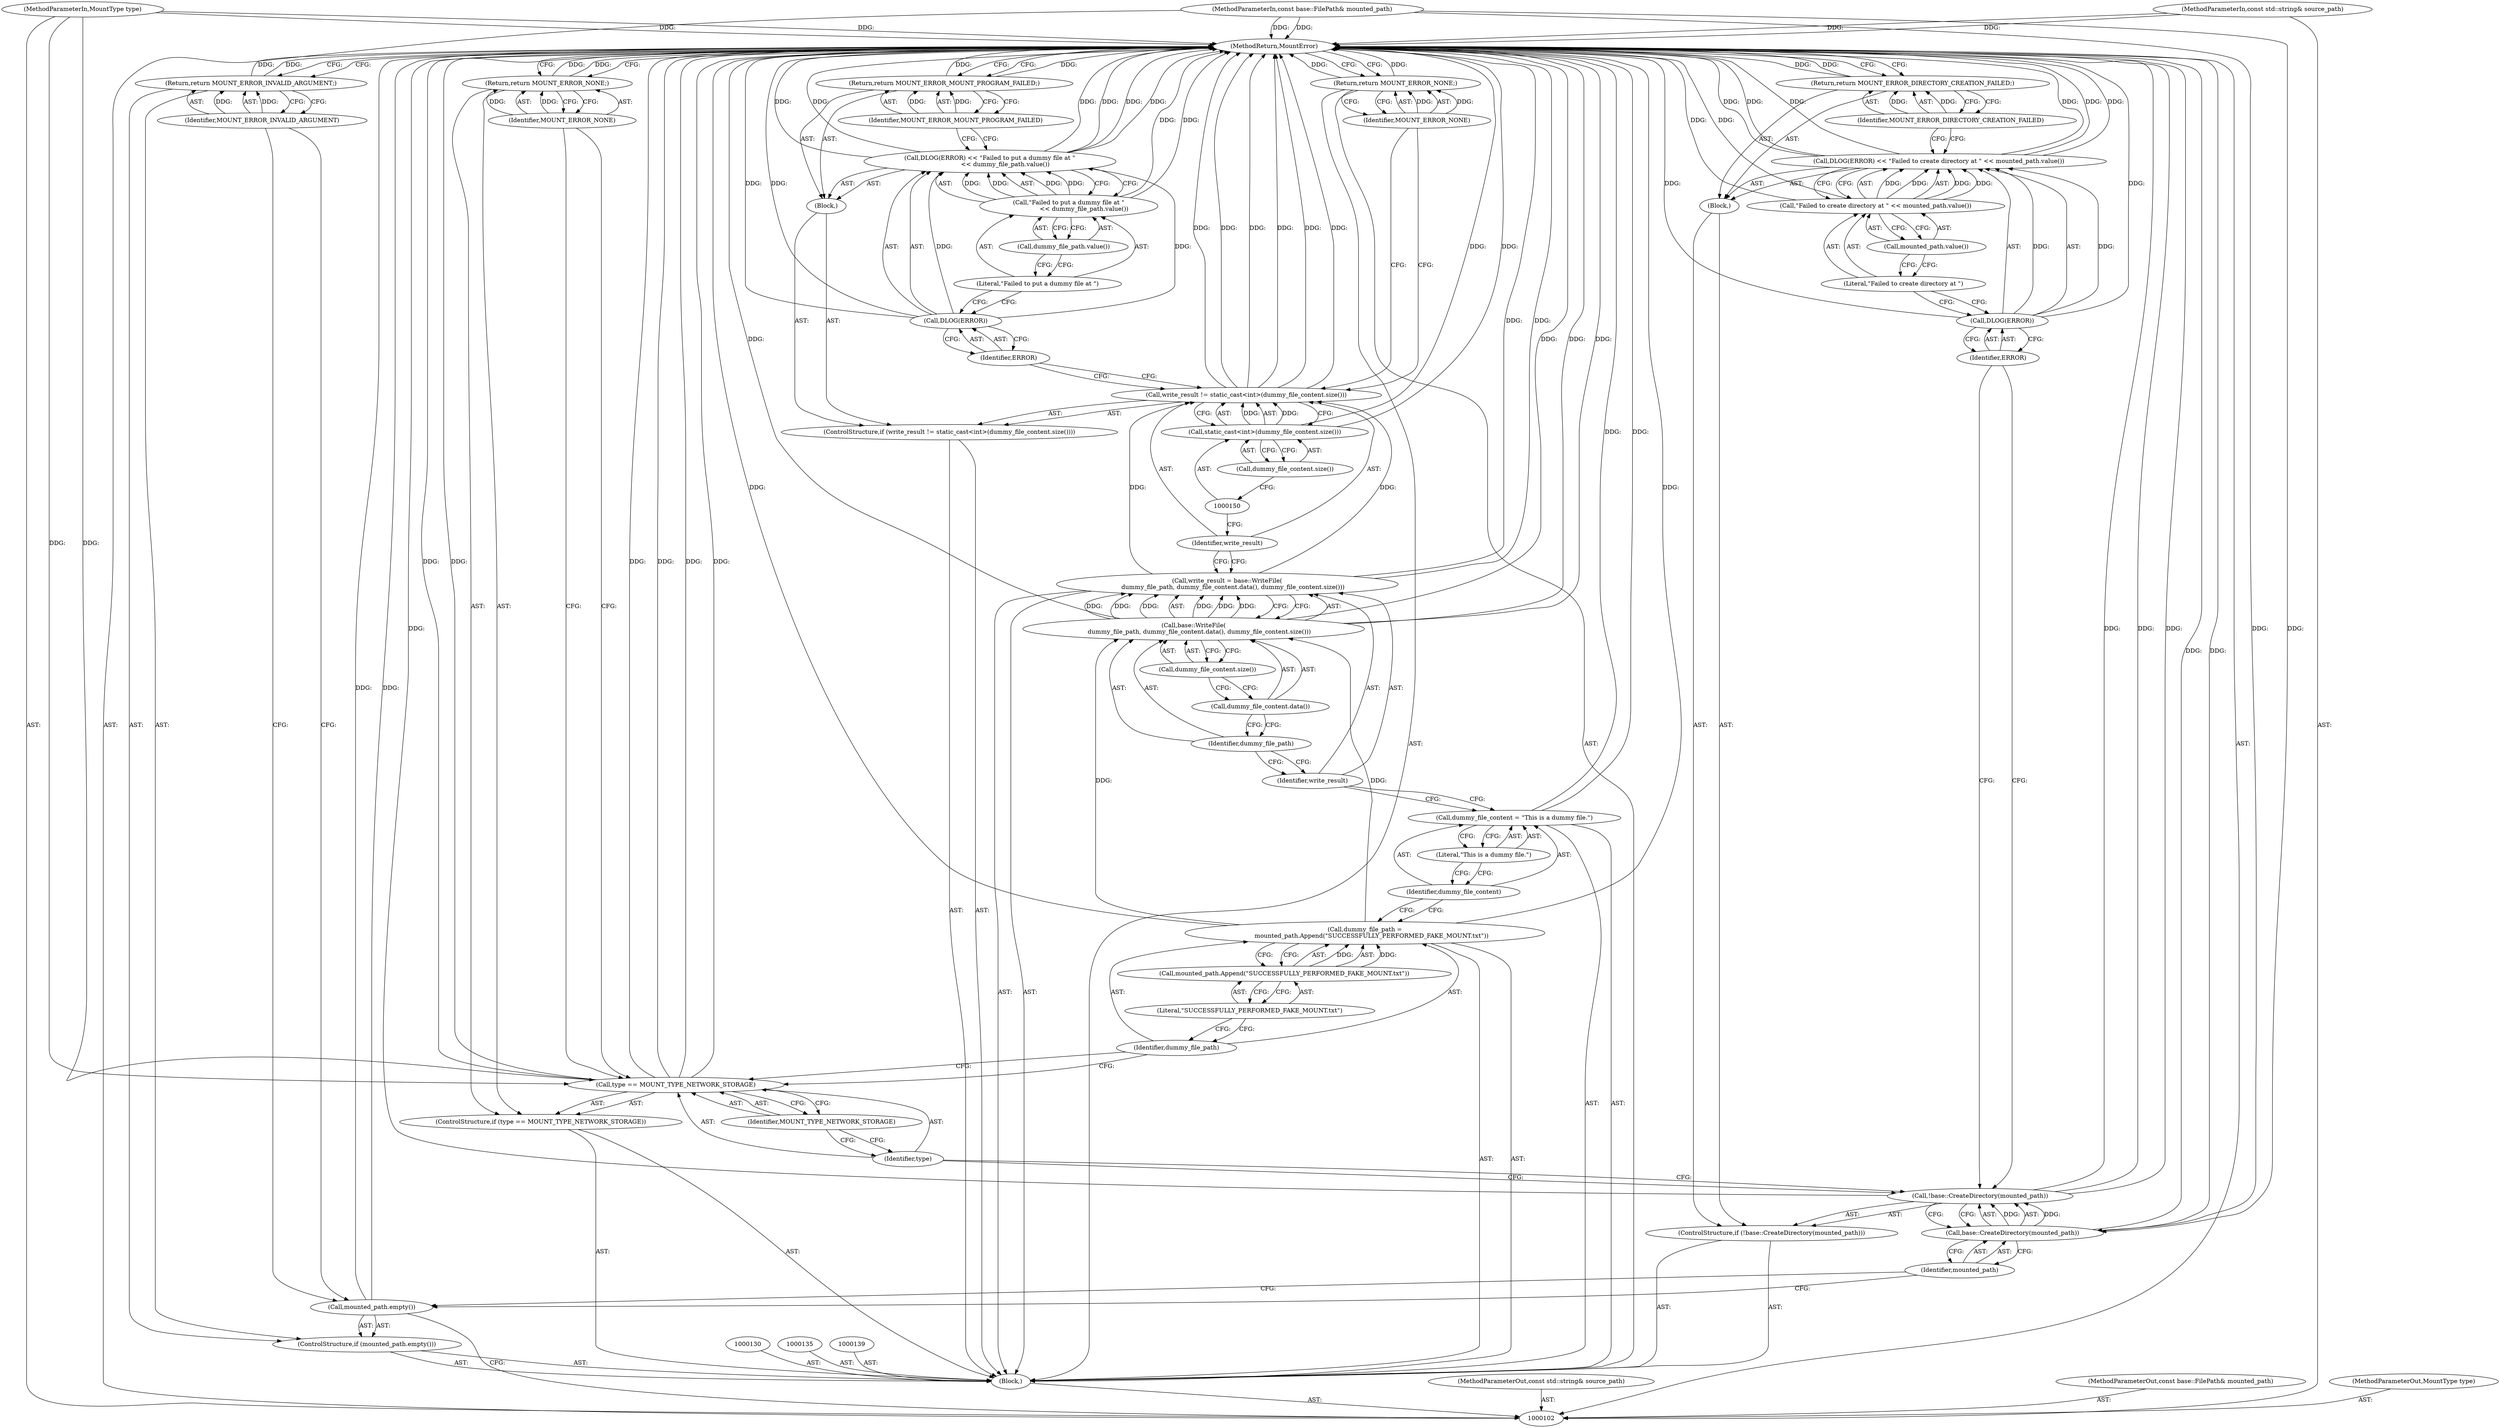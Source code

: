 digraph "0_Chrome_7e995b26a5a503adefc0ad40435f7e16a45434c2_2" {
"1000163" [label="(MethodReturn,MountError)"];
"1000103" [label="(MethodParameterIn,const std::string& source_path)"];
"1000237" [label="(MethodParameterOut,const std::string& source_path)"];
"1000127" [label="(Identifier,MOUNT_TYPE_NETWORK_STORAGE)"];
"1000124" [label="(ControlStructure,if (type == MOUNT_TYPE_NETWORK_STORAGE))"];
"1000125" [label="(Call,type == MOUNT_TYPE_NETWORK_STORAGE)"];
"1000126" [label="(Identifier,type)"];
"1000129" [label="(Identifier,MOUNT_ERROR_NONE)"];
"1000128" [label="(Return,return MOUNT_ERROR_NONE;)"];
"1000131" [label="(Call,dummy_file_path =\n       mounted_path.Append(\"SUCCESSFULLY_PERFORMED_FAKE_MOUNT.txt\"))"];
"1000132" [label="(Identifier,dummy_file_path)"];
"1000134" [label="(Literal,\"SUCCESSFULLY_PERFORMED_FAKE_MOUNT.txt\")"];
"1000133" [label="(Call,mounted_path.Append(\"SUCCESSFULLY_PERFORMED_FAKE_MOUNT.txt\"))"];
"1000136" [label="(Call,dummy_file_content = \"This is a dummy file.\")"];
"1000137" [label="(Identifier,dummy_file_content)"];
"1000138" [label="(Literal,\"This is a dummy file.\")"];
"1000104" [label="(MethodParameterIn,const base::FilePath& mounted_path)"];
"1000238" [label="(MethodParameterOut,const base::FilePath& mounted_path)"];
"1000140" [label="(Call,write_result = base::WriteFile(\n      dummy_file_path, dummy_file_content.data(), dummy_file_content.size()))"];
"1000141" [label="(Identifier,write_result)"];
"1000142" [label="(Call,base::WriteFile(\n      dummy_file_path, dummy_file_content.data(), dummy_file_content.size()))"];
"1000144" [label="(Call,dummy_file_content.data())"];
"1000145" [label="(Call,dummy_file_content.size())"];
"1000143" [label="(Identifier,dummy_file_path)"];
"1000146" [label="(ControlStructure,if (write_result != static_cast<int>(dummy_file_content.size())))"];
"1000149" [label="(Call,static_cast<int>(dummy_file_content.size()))"];
"1000151" [label="(Call,dummy_file_content.size())"];
"1000147" [label="(Call,write_result != static_cast<int>(dummy_file_content.size()))"];
"1000148" [label="(Identifier,write_result)"];
"1000152" [label="(Block,)"];
"1000156" [label="(Call,\"Failed to put a dummy file at \"\n                << dummy_file_path.value())"];
"1000157" [label="(Literal,\"Failed to put a dummy file at \")"];
"1000153" [label="(Call,DLOG(ERROR) << \"Failed to put a dummy file at \"\n                << dummy_file_path.value())"];
"1000154" [label="(Call,DLOG(ERROR))"];
"1000155" [label="(Identifier,ERROR)"];
"1000158" [label="(Call,dummy_file_path.value())"];
"1000160" [label="(Identifier,MOUNT_ERROR_MOUNT_PROGRAM_FAILED)"];
"1000159" [label="(Return,return MOUNT_ERROR_MOUNT_PROGRAM_FAILED;)"];
"1000161" [label="(Return,return MOUNT_ERROR_NONE;)"];
"1000162" [label="(Identifier,MOUNT_ERROR_NONE)"];
"1000105" [label="(MethodParameterIn,MountType type)"];
"1000239" [label="(MethodParameterOut,MountType type)"];
"1000106" [label="(Block,)"];
"1000107" [label="(ControlStructure,if (mounted_path.empty()))"];
"1000108" [label="(Call,mounted_path.empty())"];
"1000110" [label="(Identifier,MOUNT_ERROR_INVALID_ARGUMENT)"];
"1000109" [label="(Return,return MOUNT_ERROR_INVALID_ARGUMENT;)"];
"1000111" [label="(ControlStructure,if (!base::CreateDirectory(mounted_path)))"];
"1000114" [label="(Identifier,mounted_path)"];
"1000115" [label="(Block,)"];
"1000112" [label="(Call,!base::CreateDirectory(mounted_path))"];
"1000113" [label="(Call,base::CreateDirectory(mounted_path))"];
"1000119" [label="(Call,\"Failed to create directory at \" << mounted_path.value())"];
"1000120" [label="(Literal,\"Failed to create directory at \")"];
"1000116" [label="(Call,DLOG(ERROR) << \"Failed to create directory at \" << mounted_path.value())"];
"1000117" [label="(Call,DLOG(ERROR))"];
"1000121" [label="(Call,mounted_path.value())"];
"1000118" [label="(Identifier,ERROR)"];
"1000123" [label="(Identifier,MOUNT_ERROR_DIRECTORY_CREATION_FAILED)"];
"1000122" [label="(Return,return MOUNT_ERROR_DIRECTORY_CREATION_FAILED;)"];
"1000163" -> "1000102"  [label="AST: "];
"1000163" -> "1000109"  [label="CFG: "];
"1000163" -> "1000122"  [label="CFG: "];
"1000163" -> "1000128"  [label="CFG: "];
"1000163" -> "1000159"  [label="CFG: "];
"1000163" -> "1000161"  [label="CFG: "];
"1000161" -> "1000163"  [label="DDG: "];
"1000128" -> "1000163"  [label="DDG: "];
"1000122" -> "1000163"  [label="DDG: "];
"1000116" -> "1000163"  [label="DDG: "];
"1000116" -> "1000163"  [label="DDG: "];
"1000116" -> "1000163"  [label="DDG: "];
"1000125" -> "1000163"  [label="DDG: "];
"1000125" -> "1000163"  [label="DDG: "];
"1000125" -> "1000163"  [label="DDG: "];
"1000140" -> "1000163"  [label="DDG: "];
"1000108" -> "1000163"  [label="DDG: "];
"1000149" -> "1000163"  [label="DDG: "];
"1000104" -> "1000163"  [label="DDG: "];
"1000105" -> "1000163"  [label="DDG: "];
"1000113" -> "1000163"  [label="DDG: "];
"1000119" -> "1000163"  [label="DDG: "];
"1000117" -> "1000163"  [label="DDG: "];
"1000153" -> "1000163"  [label="DDG: "];
"1000153" -> "1000163"  [label="DDG: "];
"1000153" -> "1000163"  [label="DDG: "];
"1000112" -> "1000163"  [label="DDG: "];
"1000112" -> "1000163"  [label="DDG: "];
"1000136" -> "1000163"  [label="DDG: "];
"1000154" -> "1000163"  [label="DDG: "];
"1000142" -> "1000163"  [label="DDG: "];
"1000142" -> "1000163"  [label="DDG: "];
"1000156" -> "1000163"  [label="DDG: "];
"1000103" -> "1000163"  [label="DDG: "];
"1000147" -> "1000163"  [label="DDG: "];
"1000147" -> "1000163"  [label="DDG: "];
"1000147" -> "1000163"  [label="DDG: "];
"1000131" -> "1000163"  [label="DDG: "];
"1000159" -> "1000163"  [label="DDG: "];
"1000109" -> "1000163"  [label="DDG: "];
"1000103" -> "1000102"  [label="AST: "];
"1000103" -> "1000163"  [label="DDG: "];
"1000237" -> "1000102"  [label="AST: "];
"1000127" -> "1000125"  [label="AST: "];
"1000127" -> "1000126"  [label="CFG: "];
"1000125" -> "1000127"  [label="CFG: "];
"1000124" -> "1000106"  [label="AST: "];
"1000125" -> "1000124"  [label="AST: "];
"1000128" -> "1000124"  [label="AST: "];
"1000125" -> "1000124"  [label="AST: "];
"1000125" -> "1000127"  [label="CFG: "];
"1000126" -> "1000125"  [label="AST: "];
"1000127" -> "1000125"  [label="AST: "];
"1000129" -> "1000125"  [label="CFG: "];
"1000132" -> "1000125"  [label="CFG: "];
"1000125" -> "1000163"  [label="DDG: "];
"1000125" -> "1000163"  [label="DDG: "];
"1000125" -> "1000163"  [label="DDG: "];
"1000105" -> "1000125"  [label="DDG: "];
"1000126" -> "1000125"  [label="AST: "];
"1000126" -> "1000112"  [label="CFG: "];
"1000127" -> "1000126"  [label="CFG: "];
"1000129" -> "1000128"  [label="AST: "];
"1000129" -> "1000125"  [label="CFG: "];
"1000128" -> "1000129"  [label="CFG: "];
"1000129" -> "1000128"  [label="DDG: "];
"1000128" -> "1000124"  [label="AST: "];
"1000128" -> "1000129"  [label="CFG: "];
"1000129" -> "1000128"  [label="AST: "];
"1000163" -> "1000128"  [label="CFG: "];
"1000128" -> "1000163"  [label="DDG: "];
"1000129" -> "1000128"  [label="DDG: "];
"1000131" -> "1000106"  [label="AST: "];
"1000131" -> "1000133"  [label="CFG: "];
"1000132" -> "1000131"  [label="AST: "];
"1000133" -> "1000131"  [label="AST: "];
"1000137" -> "1000131"  [label="CFG: "];
"1000131" -> "1000163"  [label="DDG: "];
"1000133" -> "1000131"  [label="DDG: "];
"1000131" -> "1000142"  [label="DDG: "];
"1000132" -> "1000131"  [label="AST: "];
"1000132" -> "1000125"  [label="CFG: "];
"1000134" -> "1000132"  [label="CFG: "];
"1000134" -> "1000133"  [label="AST: "];
"1000134" -> "1000132"  [label="CFG: "];
"1000133" -> "1000134"  [label="CFG: "];
"1000133" -> "1000131"  [label="AST: "];
"1000133" -> "1000134"  [label="CFG: "];
"1000134" -> "1000133"  [label="AST: "];
"1000131" -> "1000133"  [label="CFG: "];
"1000133" -> "1000131"  [label="DDG: "];
"1000136" -> "1000106"  [label="AST: "];
"1000136" -> "1000138"  [label="CFG: "];
"1000137" -> "1000136"  [label="AST: "];
"1000138" -> "1000136"  [label="AST: "];
"1000141" -> "1000136"  [label="CFG: "];
"1000136" -> "1000163"  [label="DDG: "];
"1000137" -> "1000136"  [label="AST: "];
"1000137" -> "1000131"  [label="CFG: "];
"1000138" -> "1000137"  [label="CFG: "];
"1000138" -> "1000136"  [label="AST: "];
"1000138" -> "1000137"  [label="CFG: "];
"1000136" -> "1000138"  [label="CFG: "];
"1000104" -> "1000102"  [label="AST: "];
"1000104" -> "1000163"  [label="DDG: "];
"1000104" -> "1000113"  [label="DDG: "];
"1000238" -> "1000102"  [label="AST: "];
"1000140" -> "1000106"  [label="AST: "];
"1000140" -> "1000142"  [label="CFG: "];
"1000141" -> "1000140"  [label="AST: "];
"1000142" -> "1000140"  [label="AST: "];
"1000148" -> "1000140"  [label="CFG: "];
"1000140" -> "1000163"  [label="DDG: "];
"1000142" -> "1000140"  [label="DDG: "];
"1000142" -> "1000140"  [label="DDG: "];
"1000142" -> "1000140"  [label="DDG: "];
"1000140" -> "1000147"  [label="DDG: "];
"1000141" -> "1000140"  [label="AST: "];
"1000141" -> "1000136"  [label="CFG: "];
"1000143" -> "1000141"  [label="CFG: "];
"1000142" -> "1000140"  [label="AST: "];
"1000142" -> "1000145"  [label="CFG: "];
"1000143" -> "1000142"  [label="AST: "];
"1000144" -> "1000142"  [label="AST: "];
"1000145" -> "1000142"  [label="AST: "];
"1000140" -> "1000142"  [label="CFG: "];
"1000142" -> "1000163"  [label="DDG: "];
"1000142" -> "1000163"  [label="DDG: "];
"1000142" -> "1000140"  [label="DDG: "];
"1000142" -> "1000140"  [label="DDG: "];
"1000142" -> "1000140"  [label="DDG: "];
"1000131" -> "1000142"  [label="DDG: "];
"1000144" -> "1000142"  [label="AST: "];
"1000144" -> "1000143"  [label="CFG: "];
"1000145" -> "1000144"  [label="CFG: "];
"1000145" -> "1000142"  [label="AST: "];
"1000145" -> "1000144"  [label="CFG: "];
"1000142" -> "1000145"  [label="CFG: "];
"1000143" -> "1000142"  [label="AST: "];
"1000143" -> "1000141"  [label="CFG: "];
"1000144" -> "1000143"  [label="CFG: "];
"1000146" -> "1000106"  [label="AST: "];
"1000147" -> "1000146"  [label="AST: "];
"1000152" -> "1000146"  [label="AST: "];
"1000149" -> "1000147"  [label="AST: "];
"1000149" -> "1000151"  [label="CFG: "];
"1000150" -> "1000149"  [label="AST: "];
"1000151" -> "1000149"  [label="AST: "];
"1000147" -> "1000149"  [label="CFG: "];
"1000149" -> "1000163"  [label="DDG: "];
"1000149" -> "1000147"  [label="DDG: "];
"1000151" -> "1000149"  [label="AST: "];
"1000151" -> "1000150"  [label="CFG: "];
"1000149" -> "1000151"  [label="CFG: "];
"1000147" -> "1000146"  [label="AST: "];
"1000147" -> "1000149"  [label="CFG: "];
"1000148" -> "1000147"  [label="AST: "];
"1000149" -> "1000147"  [label="AST: "];
"1000155" -> "1000147"  [label="CFG: "];
"1000162" -> "1000147"  [label="CFG: "];
"1000147" -> "1000163"  [label="DDG: "];
"1000147" -> "1000163"  [label="DDG: "];
"1000147" -> "1000163"  [label="DDG: "];
"1000140" -> "1000147"  [label="DDG: "];
"1000149" -> "1000147"  [label="DDG: "];
"1000148" -> "1000147"  [label="AST: "];
"1000148" -> "1000140"  [label="CFG: "];
"1000150" -> "1000148"  [label="CFG: "];
"1000152" -> "1000146"  [label="AST: "];
"1000153" -> "1000152"  [label="AST: "];
"1000159" -> "1000152"  [label="AST: "];
"1000156" -> "1000153"  [label="AST: "];
"1000156" -> "1000158"  [label="CFG: "];
"1000157" -> "1000156"  [label="AST: "];
"1000158" -> "1000156"  [label="AST: "];
"1000153" -> "1000156"  [label="CFG: "];
"1000156" -> "1000163"  [label="DDG: "];
"1000156" -> "1000153"  [label="DDG: "];
"1000156" -> "1000153"  [label="DDG: "];
"1000157" -> "1000156"  [label="AST: "];
"1000157" -> "1000154"  [label="CFG: "];
"1000158" -> "1000157"  [label="CFG: "];
"1000153" -> "1000152"  [label="AST: "];
"1000153" -> "1000156"  [label="CFG: "];
"1000154" -> "1000153"  [label="AST: "];
"1000156" -> "1000153"  [label="AST: "];
"1000160" -> "1000153"  [label="CFG: "];
"1000153" -> "1000163"  [label="DDG: "];
"1000153" -> "1000163"  [label="DDG: "];
"1000153" -> "1000163"  [label="DDG: "];
"1000154" -> "1000153"  [label="DDG: "];
"1000156" -> "1000153"  [label="DDG: "];
"1000156" -> "1000153"  [label="DDG: "];
"1000154" -> "1000153"  [label="AST: "];
"1000154" -> "1000155"  [label="CFG: "];
"1000155" -> "1000154"  [label="AST: "];
"1000157" -> "1000154"  [label="CFG: "];
"1000154" -> "1000163"  [label="DDG: "];
"1000154" -> "1000153"  [label="DDG: "];
"1000155" -> "1000154"  [label="AST: "];
"1000155" -> "1000147"  [label="CFG: "];
"1000154" -> "1000155"  [label="CFG: "];
"1000158" -> "1000156"  [label="AST: "];
"1000158" -> "1000157"  [label="CFG: "];
"1000156" -> "1000158"  [label="CFG: "];
"1000160" -> "1000159"  [label="AST: "];
"1000160" -> "1000153"  [label="CFG: "];
"1000159" -> "1000160"  [label="CFG: "];
"1000160" -> "1000159"  [label="DDG: "];
"1000159" -> "1000152"  [label="AST: "];
"1000159" -> "1000160"  [label="CFG: "];
"1000160" -> "1000159"  [label="AST: "];
"1000163" -> "1000159"  [label="CFG: "];
"1000159" -> "1000163"  [label="DDG: "];
"1000160" -> "1000159"  [label="DDG: "];
"1000161" -> "1000106"  [label="AST: "];
"1000161" -> "1000162"  [label="CFG: "];
"1000162" -> "1000161"  [label="AST: "];
"1000163" -> "1000161"  [label="CFG: "];
"1000161" -> "1000163"  [label="DDG: "];
"1000162" -> "1000161"  [label="DDG: "];
"1000162" -> "1000161"  [label="AST: "];
"1000162" -> "1000147"  [label="CFG: "];
"1000161" -> "1000162"  [label="CFG: "];
"1000162" -> "1000161"  [label="DDG: "];
"1000105" -> "1000102"  [label="AST: "];
"1000105" -> "1000163"  [label="DDG: "];
"1000105" -> "1000125"  [label="DDG: "];
"1000239" -> "1000102"  [label="AST: "];
"1000106" -> "1000102"  [label="AST: "];
"1000107" -> "1000106"  [label="AST: "];
"1000111" -> "1000106"  [label="AST: "];
"1000124" -> "1000106"  [label="AST: "];
"1000130" -> "1000106"  [label="AST: "];
"1000131" -> "1000106"  [label="AST: "];
"1000135" -> "1000106"  [label="AST: "];
"1000136" -> "1000106"  [label="AST: "];
"1000139" -> "1000106"  [label="AST: "];
"1000140" -> "1000106"  [label="AST: "];
"1000146" -> "1000106"  [label="AST: "];
"1000161" -> "1000106"  [label="AST: "];
"1000107" -> "1000106"  [label="AST: "];
"1000108" -> "1000107"  [label="AST: "];
"1000109" -> "1000107"  [label="AST: "];
"1000108" -> "1000107"  [label="AST: "];
"1000108" -> "1000102"  [label="CFG: "];
"1000110" -> "1000108"  [label="CFG: "];
"1000114" -> "1000108"  [label="CFG: "];
"1000108" -> "1000163"  [label="DDG: "];
"1000110" -> "1000109"  [label="AST: "];
"1000110" -> "1000108"  [label="CFG: "];
"1000109" -> "1000110"  [label="CFG: "];
"1000110" -> "1000109"  [label="DDG: "];
"1000109" -> "1000107"  [label="AST: "];
"1000109" -> "1000110"  [label="CFG: "];
"1000110" -> "1000109"  [label="AST: "];
"1000163" -> "1000109"  [label="CFG: "];
"1000109" -> "1000163"  [label="DDG: "];
"1000110" -> "1000109"  [label="DDG: "];
"1000111" -> "1000106"  [label="AST: "];
"1000112" -> "1000111"  [label="AST: "];
"1000115" -> "1000111"  [label="AST: "];
"1000114" -> "1000113"  [label="AST: "];
"1000114" -> "1000108"  [label="CFG: "];
"1000113" -> "1000114"  [label="CFG: "];
"1000115" -> "1000111"  [label="AST: "];
"1000116" -> "1000115"  [label="AST: "];
"1000122" -> "1000115"  [label="AST: "];
"1000112" -> "1000111"  [label="AST: "];
"1000112" -> "1000113"  [label="CFG: "];
"1000113" -> "1000112"  [label="AST: "];
"1000118" -> "1000112"  [label="CFG: "];
"1000126" -> "1000112"  [label="CFG: "];
"1000112" -> "1000163"  [label="DDG: "];
"1000112" -> "1000163"  [label="DDG: "];
"1000113" -> "1000112"  [label="DDG: "];
"1000113" -> "1000112"  [label="AST: "];
"1000113" -> "1000114"  [label="CFG: "];
"1000114" -> "1000113"  [label="AST: "];
"1000112" -> "1000113"  [label="CFG: "];
"1000113" -> "1000163"  [label="DDG: "];
"1000113" -> "1000112"  [label="DDG: "];
"1000104" -> "1000113"  [label="DDG: "];
"1000119" -> "1000116"  [label="AST: "];
"1000119" -> "1000121"  [label="CFG: "];
"1000120" -> "1000119"  [label="AST: "];
"1000121" -> "1000119"  [label="AST: "];
"1000116" -> "1000119"  [label="CFG: "];
"1000119" -> "1000163"  [label="DDG: "];
"1000119" -> "1000116"  [label="DDG: "];
"1000119" -> "1000116"  [label="DDG: "];
"1000120" -> "1000119"  [label="AST: "];
"1000120" -> "1000117"  [label="CFG: "];
"1000121" -> "1000120"  [label="CFG: "];
"1000116" -> "1000115"  [label="AST: "];
"1000116" -> "1000119"  [label="CFG: "];
"1000117" -> "1000116"  [label="AST: "];
"1000119" -> "1000116"  [label="AST: "];
"1000123" -> "1000116"  [label="CFG: "];
"1000116" -> "1000163"  [label="DDG: "];
"1000116" -> "1000163"  [label="DDG: "];
"1000116" -> "1000163"  [label="DDG: "];
"1000117" -> "1000116"  [label="DDG: "];
"1000119" -> "1000116"  [label="DDG: "];
"1000119" -> "1000116"  [label="DDG: "];
"1000117" -> "1000116"  [label="AST: "];
"1000117" -> "1000118"  [label="CFG: "];
"1000118" -> "1000117"  [label="AST: "];
"1000120" -> "1000117"  [label="CFG: "];
"1000117" -> "1000163"  [label="DDG: "];
"1000117" -> "1000116"  [label="DDG: "];
"1000121" -> "1000119"  [label="AST: "];
"1000121" -> "1000120"  [label="CFG: "];
"1000119" -> "1000121"  [label="CFG: "];
"1000118" -> "1000117"  [label="AST: "];
"1000118" -> "1000112"  [label="CFG: "];
"1000117" -> "1000118"  [label="CFG: "];
"1000123" -> "1000122"  [label="AST: "];
"1000123" -> "1000116"  [label="CFG: "];
"1000122" -> "1000123"  [label="CFG: "];
"1000123" -> "1000122"  [label="DDG: "];
"1000122" -> "1000115"  [label="AST: "];
"1000122" -> "1000123"  [label="CFG: "];
"1000123" -> "1000122"  [label="AST: "];
"1000163" -> "1000122"  [label="CFG: "];
"1000122" -> "1000163"  [label="DDG: "];
"1000123" -> "1000122"  [label="DDG: "];
}
